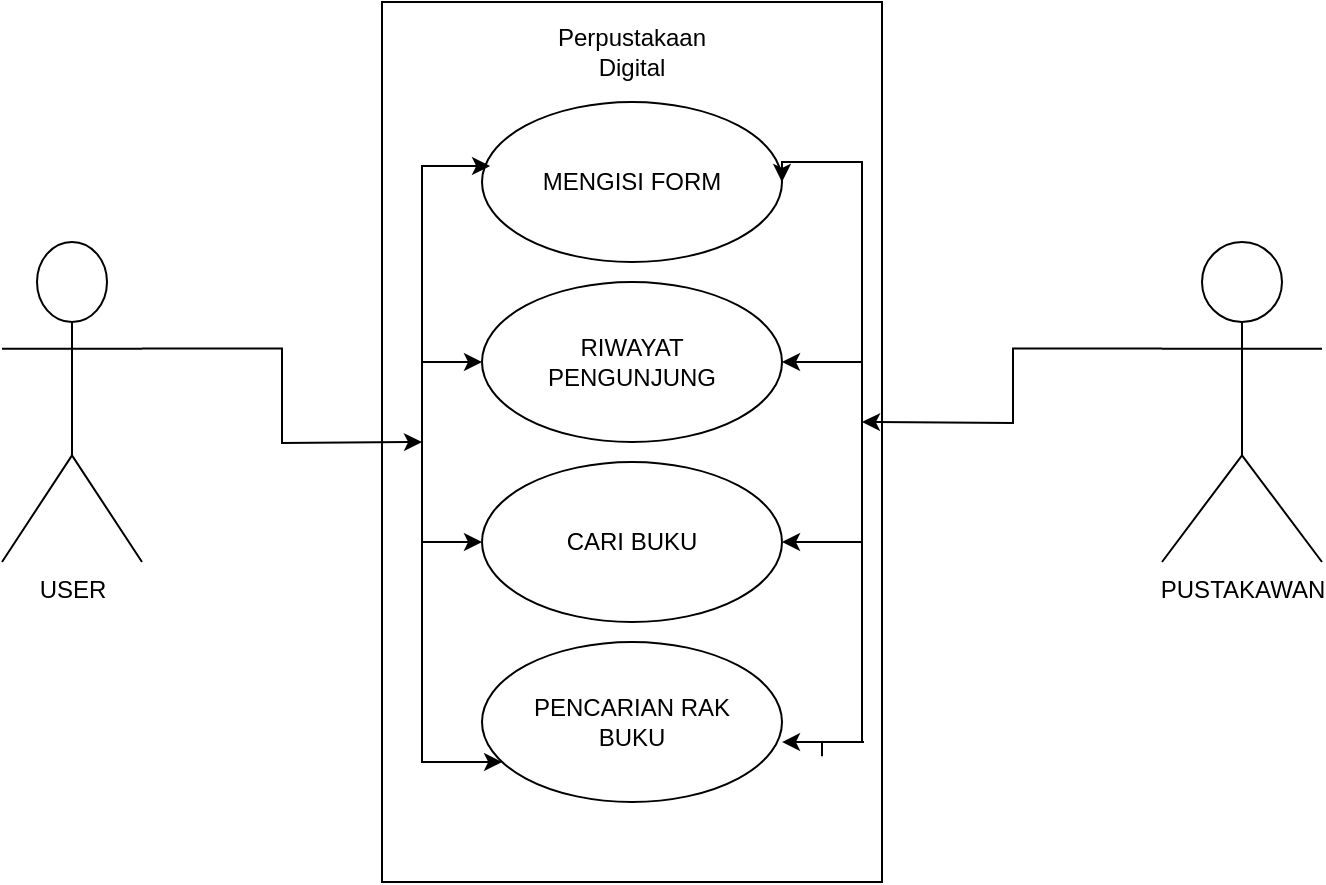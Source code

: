 <mxfile version="23.1.1" type="github">
  <diagram name="Page-1" id="0rikLW4xVVEGlAG-TejK">
    <mxGraphModel dx="1434" dy="780" grid="1" gridSize="10" guides="1" tooltips="1" connect="1" arrows="1" fold="1" page="1" pageScale="1" pageWidth="850" pageHeight="1100" math="0" shadow="0">
      <root>
        <mxCell id="0" />
        <mxCell id="1" parent="0" />
        <mxCell id="RbSZT5T6k4u5z0i5H2v0-1" value="" style="rounded=0;whiteSpace=wrap;html=1;" vertex="1" parent="1">
          <mxGeometry x="270" y="80" width="250" height="440" as="geometry" />
        </mxCell>
        <mxCell id="RbSZT5T6k4u5z0i5H2v0-2" value="Perpustakaan Digital" style="text;html=1;strokeColor=none;fillColor=none;align=center;verticalAlign=middle;whiteSpace=wrap;rounded=0;" vertex="1" parent="1">
          <mxGeometry x="365" y="90" width="60" height="30" as="geometry" />
        </mxCell>
        <mxCell id="RbSZT5T6k4u5z0i5H2v0-3" value="" style="ellipse;whiteSpace=wrap;html=1;" vertex="1" parent="1">
          <mxGeometry x="320" y="130" width="150" height="80" as="geometry" />
        </mxCell>
        <mxCell id="RbSZT5T6k4u5z0i5H2v0-7" value="" style="ellipse;whiteSpace=wrap;html=1;" vertex="1" parent="1">
          <mxGeometry x="320" y="220" width="150" height="80" as="geometry" />
        </mxCell>
        <mxCell id="RbSZT5T6k4u5z0i5H2v0-8" value="" style="ellipse;whiteSpace=wrap;html=1;" vertex="1" parent="1">
          <mxGeometry x="320" y="310" width="150" height="80" as="geometry" />
        </mxCell>
        <mxCell id="RbSZT5T6k4u5z0i5H2v0-9" value="" style="ellipse;whiteSpace=wrap;html=1;" vertex="1" parent="1">
          <mxGeometry x="320" y="400" width="150" height="80" as="geometry" />
        </mxCell>
        <mxCell id="RbSZT5T6k4u5z0i5H2v0-10" value="MENGISI FORM" style="text;html=1;strokeColor=none;fillColor=none;align=center;verticalAlign=middle;whiteSpace=wrap;rounded=0;" vertex="1" parent="1">
          <mxGeometry x="345" y="155" width="100" height="30" as="geometry" />
        </mxCell>
        <mxCell id="RbSZT5T6k4u5z0i5H2v0-11" value="RIWAYAT PENGUNJUNG" style="text;html=1;strokeColor=none;fillColor=none;align=center;verticalAlign=middle;whiteSpace=wrap;rounded=0;" vertex="1" parent="1">
          <mxGeometry x="330" y="245" width="130" height="30" as="geometry" />
        </mxCell>
        <mxCell id="RbSZT5T6k4u5z0i5H2v0-12" value="CARI BUKU" style="text;html=1;strokeColor=none;fillColor=none;align=center;verticalAlign=middle;whiteSpace=wrap;rounded=0;" vertex="1" parent="1">
          <mxGeometry x="360" y="335" width="70" height="30" as="geometry" />
        </mxCell>
        <mxCell id="RbSZT5T6k4u5z0i5H2v0-13" value="PENCARIAN RAK BUKU" style="text;html=1;strokeColor=none;fillColor=none;align=center;verticalAlign=middle;whiteSpace=wrap;rounded=0;" vertex="1" parent="1">
          <mxGeometry x="335" y="425" width="120" height="30" as="geometry" />
        </mxCell>
        <mxCell id="RbSZT5T6k4u5z0i5H2v0-19" value="" style="endArrow=none;html=1;rounded=0;" edge="1" parent="1" source="RbSZT5T6k4u5z0i5H2v0-1">
          <mxGeometry width="50" height="50" relative="1" as="geometry">
            <mxPoint x="470" y="370" as="sourcePoint" />
            <mxPoint x="520" y="320" as="targetPoint" />
          </mxGeometry>
        </mxCell>
        <mxCell id="RbSZT5T6k4u5z0i5H2v0-44" style="edgeStyle=orthogonalEdgeStyle;rounded=0;orthogonalLoop=1;jettySize=auto;html=1;exitX=1;exitY=0.333;exitDx=0;exitDy=0;exitPerimeter=0;" edge="1" parent="1" source="RbSZT5T6k4u5z0i5H2v0-24">
          <mxGeometry relative="1" as="geometry">
            <mxPoint x="290" y="300" as="targetPoint" />
          </mxGeometry>
        </mxCell>
        <mxCell id="RbSZT5T6k4u5z0i5H2v0-24" value="USER" style="shape=umlActor;verticalLabelPosition=bottom;verticalAlign=top;html=1;outlineConnect=0;" vertex="1" parent="1">
          <mxGeometry x="80" y="200" width="70" height="160" as="geometry" />
        </mxCell>
        <mxCell id="RbSZT5T6k4u5z0i5H2v0-45" style="edgeStyle=orthogonalEdgeStyle;rounded=0;orthogonalLoop=1;jettySize=auto;html=1;exitX=0;exitY=0.333;exitDx=0;exitDy=0;exitPerimeter=0;" edge="1" parent="1" source="RbSZT5T6k4u5z0i5H2v0-25">
          <mxGeometry relative="1" as="geometry">
            <mxPoint x="510" y="290" as="targetPoint" />
          </mxGeometry>
        </mxCell>
        <mxCell id="RbSZT5T6k4u5z0i5H2v0-25" value="PUSTAKAWAN" style="shape=umlActor;verticalLabelPosition=bottom;verticalAlign=top;html=1;outlineConnect=0;" vertex="1" parent="1">
          <mxGeometry x="660" y="200" width="80" height="160" as="geometry" />
        </mxCell>
        <mxCell id="RbSZT5T6k4u5z0i5H2v0-27" style="edgeStyle=orthogonalEdgeStyle;rounded=0;orthogonalLoop=1;jettySize=auto;html=1;entryX=0.027;entryY=0.4;entryDx=0;entryDy=0;entryPerimeter=0;" edge="1" parent="1" target="RbSZT5T6k4u5z0i5H2v0-3">
          <mxGeometry relative="1" as="geometry">
            <mxPoint x="290" y="460" as="sourcePoint" />
            <Array as="points">
              <mxPoint x="300" y="460" />
              <mxPoint x="290" y="460" />
              <mxPoint x="290" y="162" />
            </Array>
          </mxGeometry>
        </mxCell>
        <mxCell id="RbSZT5T6k4u5z0i5H2v0-28" value="" style="endArrow=classic;html=1;rounded=0;entryX=0.067;entryY=0.75;entryDx=0;entryDy=0;entryPerimeter=0;" edge="1" parent="1" target="RbSZT5T6k4u5z0i5H2v0-9">
          <mxGeometry width="50" height="50" relative="1" as="geometry">
            <mxPoint x="290" y="460" as="sourcePoint" />
            <mxPoint x="300" y="480" as="targetPoint" />
            <Array as="points">
              <mxPoint x="320" y="460" />
            </Array>
          </mxGeometry>
        </mxCell>
        <mxCell id="RbSZT5T6k4u5z0i5H2v0-29" style="edgeStyle=orthogonalEdgeStyle;rounded=0;orthogonalLoop=1;jettySize=auto;html=1;entryX=1;entryY=0.5;entryDx=0;entryDy=0;exitX=0.88;exitY=0.857;exitDx=0;exitDy=0;exitPerimeter=0;" edge="1" parent="1" source="RbSZT5T6k4u5z0i5H2v0-1" target="RbSZT5T6k4u5z0i5H2v0-3">
          <mxGeometry relative="1" as="geometry">
            <mxPoint x="520" y="300" as="sourcePoint" />
            <Array as="points">
              <mxPoint x="510" y="450" />
              <mxPoint x="510" y="160" />
              <mxPoint x="470" y="160" />
            </Array>
          </mxGeometry>
        </mxCell>
        <mxCell id="RbSZT5T6k4u5z0i5H2v0-31" value="" style="endArrow=classic;html=1;rounded=0;entryX=0.993;entryY=0.313;entryDx=0;entryDy=0;entryPerimeter=0;elbow=vertical;" edge="1" parent="1">
          <mxGeometry width="50" height="50" relative="1" as="geometry">
            <mxPoint x="511" y="450" as="sourcePoint" />
            <mxPoint x="470.0" y="450.04" as="targetPoint" />
            <Array as="points">
              <mxPoint x="511" y="450" />
              <mxPoint x="500" y="450" />
            </Array>
          </mxGeometry>
        </mxCell>
        <mxCell id="RbSZT5T6k4u5z0i5H2v0-33" value="" style="endArrow=classic;html=1;rounded=0;" edge="1" parent="1">
          <mxGeometry width="50" height="50" relative="1" as="geometry">
            <mxPoint x="290" y="260" as="sourcePoint" />
            <mxPoint x="320" y="260" as="targetPoint" />
          </mxGeometry>
        </mxCell>
        <mxCell id="RbSZT5T6k4u5z0i5H2v0-35" value="" style="endArrow=classic;html=1;rounded=0;entryX=0;entryY=0.5;entryDx=0;entryDy=0;" edge="1" parent="1" target="RbSZT5T6k4u5z0i5H2v0-8">
          <mxGeometry width="50" height="50" relative="1" as="geometry">
            <mxPoint x="290" y="350" as="sourcePoint" />
            <mxPoint x="330" y="270" as="targetPoint" />
            <Array as="points" />
          </mxGeometry>
        </mxCell>
        <mxCell id="RbSZT5T6k4u5z0i5H2v0-36" value="" style="endArrow=classic;html=1;rounded=0;entryX=1;entryY=0.5;entryDx=0;entryDy=0;" edge="1" parent="1" target="RbSZT5T6k4u5z0i5H2v0-7">
          <mxGeometry width="50" height="50" relative="1" as="geometry">
            <mxPoint x="510" y="260" as="sourcePoint" />
            <mxPoint x="330" y="360" as="targetPoint" />
            <Array as="points">
              <mxPoint x="510" y="260" />
            </Array>
          </mxGeometry>
        </mxCell>
        <mxCell id="RbSZT5T6k4u5z0i5H2v0-38" value="" style="endArrow=classic;html=1;rounded=0;entryX=1;entryY=0.5;entryDx=0;entryDy=0;" edge="1" parent="1" target="RbSZT5T6k4u5z0i5H2v0-8">
          <mxGeometry width="50" height="50" relative="1" as="geometry">
            <mxPoint x="510" y="350" as="sourcePoint" />
            <mxPoint x="520" y="360" as="targetPoint" />
          </mxGeometry>
        </mxCell>
      </root>
    </mxGraphModel>
  </diagram>
</mxfile>

